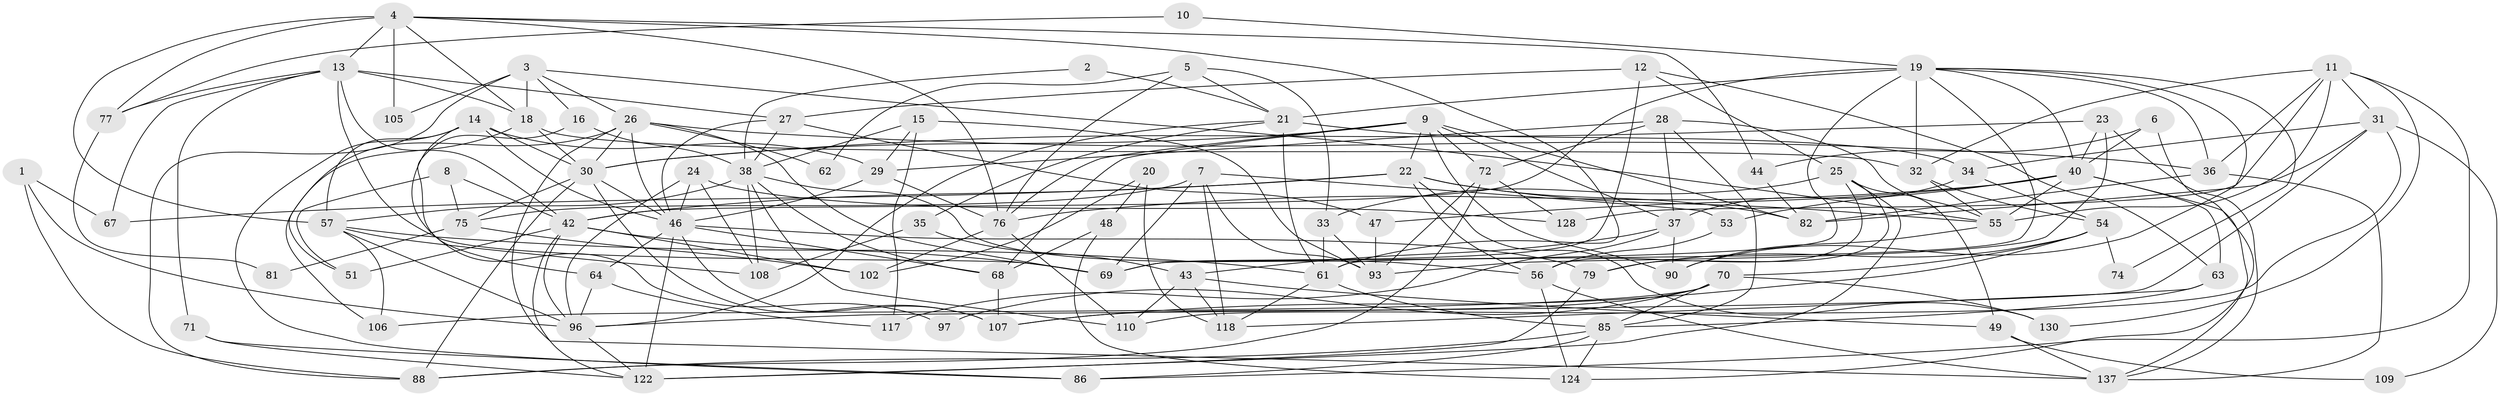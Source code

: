 // original degree distribution, {3: 0.2826086956521739, 2: 0.13043478260869565, 4: 0.2391304347826087, 6: 0.07971014492753623, 5: 0.2246376811594203, 7: 0.021739130434782608, 8: 0.014492753623188406, 9: 0.007246376811594203}
// Generated by graph-tools (version 1.1) at 2025/11/02/27/25 16:11:21]
// undirected, 89 vertices, 220 edges
graph export_dot {
graph [start="1"]
  node [color=gray90,style=filled];
  1;
  2;
  3 [super="+58"];
  4 [super="+60"];
  5 [super="+17"];
  6;
  7 [super="+89"];
  8;
  9 [super="+126"];
  10;
  11 [super="+111"];
  12 [super="+120"];
  13 [super="+66"];
  14 [super="+119"];
  15;
  16;
  18 [super="+50"];
  19 [super="+45"];
  20 [super="+41"];
  21 [super="+103"];
  22 [super="+129"];
  23;
  24;
  25 [super="+135"];
  26 [super="+113"];
  27 [super="+125"];
  28;
  29 [super="+52"];
  30 [super="+91"];
  31 [super="+39"];
  32 [super="+114"];
  33;
  34;
  35;
  36 [super="+115"];
  37 [super="+78"];
  38 [super="+112"];
  40 [super="+59"];
  42 [super="+65"];
  43 [super="+95"];
  44;
  46 [super="+123"];
  47;
  48;
  49 [super="+83"];
  51;
  53;
  54 [super="+100"];
  55 [super="+116"];
  56;
  57 [super="+92"];
  61 [super="+138"];
  62;
  63 [super="+73"];
  64 [super="+87"];
  67;
  68 [super="+80"];
  69 [super="+134"];
  70 [super="+127"];
  71 [super="+84"];
  72 [super="+94"];
  74;
  75;
  76 [super="+101"];
  77;
  79 [super="+132"];
  81;
  82 [super="+121"];
  85 [super="+104"];
  86;
  88 [super="+98"];
  90 [super="+99"];
  93;
  96 [super="+136"];
  97;
  102;
  105;
  106;
  107 [super="+133"];
  108;
  109;
  110;
  117;
  118;
  122;
  124;
  128 [super="+131"];
  130;
  137;
  1 -- 96;
  1 -- 67;
  1 -- 88;
  2 -- 38;
  2 -- 21;
  3 -- 88;
  3 -- 16;
  3 -- 105;
  3 -- 26;
  3 -- 18 [weight=2];
  3 -- 55;
  4 -- 44;
  4 -- 61;
  4 -- 77 [weight=2];
  4 -- 105;
  4 -- 76;
  4 -- 18;
  4 -- 13;
  4 -- 57;
  5 -- 21;
  5 -- 33;
  5 -- 76;
  5 -- 62;
  6 -- 40;
  6 -- 44;
  6 -- 124;
  7 -- 93;
  7 -- 53;
  7 -- 75;
  7 -- 69;
  7 -- 118;
  8 -- 51;
  8 -- 75;
  8 -- 42;
  9 -- 30;
  9 -- 90;
  9 -- 68;
  9 -- 82;
  9 -- 37;
  9 -- 76;
  9 -- 22;
  9 -- 72;
  10 -- 19;
  10 -- 77;
  11 -- 130;
  11 -- 32;
  11 -- 128;
  11 -- 36;
  11 -- 86;
  11 -- 31;
  11 -- 55;
  12 -- 69;
  12 -- 27;
  12 -- 25;
  12 -- 63;
  13 -- 77;
  13 -- 27;
  13 -- 71;
  13 -- 69;
  13 -- 18;
  13 -- 67;
  13 -- 42;
  14 -- 46;
  14 -- 97;
  14 -- 86;
  14 -- 30;
  14 -- 29;
  14 -- 57;
  15 -- 38;
  15 -- 93;
  15 -- 29;
  15 -- 117;
  16 -- 38;
  16 -- 64;
  18 -- 32;
  18 -- 51;
  18 -- 30;
  19 -- 40;
  19 -- 36;
  19 -- 74;
  19 -- 32;
  19 -- 21 [weight=2];
  19 -- 69;
  19 -- 90;
  19 -- 61;
  19 -- 42;
  20 -- 102;
  20 -- 48;
  20 -- 118;
  21 -- 61;
  21 -- 34;
  21 -- 35;
  21 -- 96;
  22 -- 56;
  22 -- 130;
  22 -- 82;
  22 -- 67;
  22 -- 42;
  22 -- 55;
  23 -- 40;
  23 -- 93;
  23 -- 137;
  23 -- 30;
  24 -- 108;
  24 -- 96;
  24 -- 46;
  24 -- 128;
  25 -- 56;
  25 -- 33;
  25 -- 49;
  25 -- 122;
  25 -- 79;
  26 -- 62;
  26 -- 69;
  26 -- 46;
  26 -- 30;
  26 -- 36;
  26 -- 106;
  26 -- 137;
  27 -- 38;
  27 -- 46;
  27 -- 47;
  28 -- 37;
  28 -- 29;
  28 -- 55;
  28 -- 72;
  28 -- 85;
  29 -- 46;
  29 -- 76;
  30 -- 107;
  30 -- 75;
  30 -- 46;
  30 -- 88;
  31 -- 96;
  31 -- 34;
  31 -- 82;
  31 -- 109;
  31 -- 110;
  32 -- 54 [weight=2];
  32 -- 55;
  33 -- 61;
  33 -- 93;
  34 -- 37;
  34 -- 54;
  35 -- 108;
  35 -- 43;
  36 -- 82;
  36 -- 137;
  37 -- 117;
  37 -- 43;
  37 -- 90;
  38 -- 56;
  38 -- 68;
  38 -- 108;
  38 -- 110;
  38 -- 57;
  40 -- 137;
  40 -- 53;
  40 -- 47;
  40 -- 63;
  40 -- 76;
  40 -- 55;
  42 -- 51;
  42 -- 102;
  42 -- 96;
  42 -- 69;
  42 -- 122;
  43 -- 118;
  43 -- 110;
  43 -- 49;
  44 -- 82;
  46 -- 122;
  46 -- 107;
  46 -- 64;
  46 -- 68;
  46 -- 79;
  47 -- 93;
  48 -- 68;
  48 -- 124;
  49 -- 109;
  49 -- 137;
  53 -- 56;
  54 -- 79;
  54 -- 70;
  54 -- 74;
  54 -- 107 [weight=2];
  55 -- 90;
  56 -- 137;
  56 -- 124;
  57 -- 96;
  57 -- 106;
  57 -- 108;
  57 -- 61;
  61 -- 85;
  61 -- 118;
  63 -- 118;
  63 -- 85;
  64 -- 117;
  64 -- 96;
  68 -- 107;
  70 -- 106;
  70 -- 85;
  70 -- 97;
  70 -- 130;
  70 -- 107;
  71 -- 86;
  71 -- 122;
  72 -- 93;
  72 -- 88;
  72 -- 128;
  75 -- 102;
  75 -- 81;
  76 -- 102 [weight=2];
  76 -- 110;
  77 -- 81;
  79 -- 122;
  85 -- 124;
  85 -- 86;
  85 -- 88;
  96 -- 122;
}
